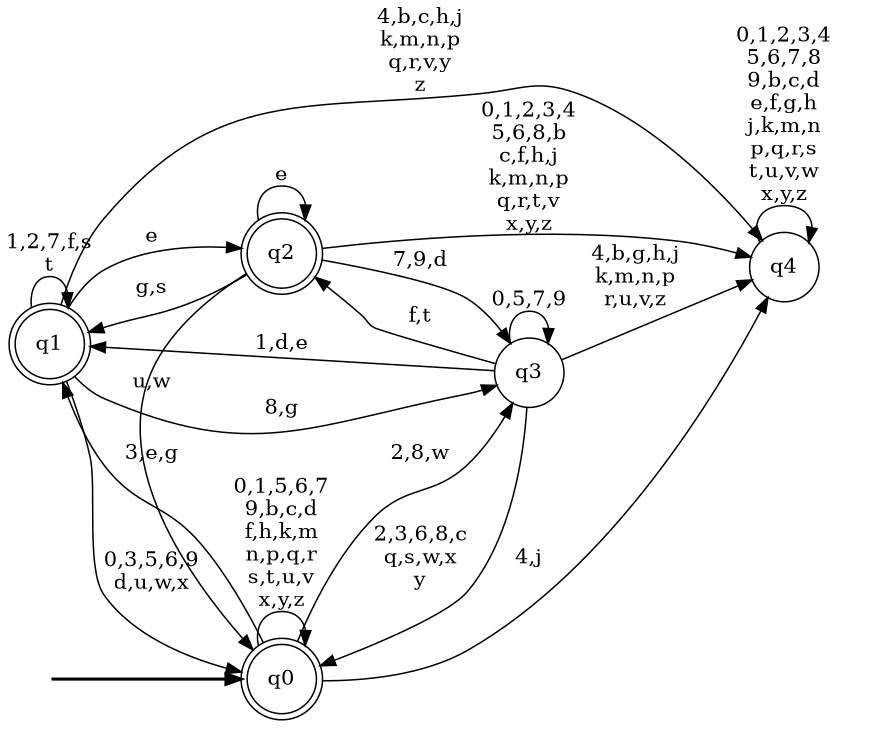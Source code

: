 digraph BlueStar {
__start0 [style = invis, shape = none, label = "", width = 0, height = 0];

rankdir=LR;
size="8,5";

s0 [style="rounded,filled", color="black", fillcolor="white" shape="doublecircle", label="q0"];
s1 [style="rounded,filled", color="black", fillcolor="white" shape="doublecircle", label="q1"];
s2 [style="rounded,filled", color="black", fillcolor="white" shape="doublecircle", label="q2"];
s3 [style="filled", color="black", fillcolor="white" shape="circle", label="q3"];
s4 [style="filled", color="black", fillcolor="white" shape="circle", label="q4"];
subgraph cluster_main { 
	graph [pad=".75", ranksep="0.15", nodesep="0.15"];
	 style=invis; 
	__start0 -> s0 [penwidth=2];
}
s0 -> s0 [label="0,1,5,6,7\n9,b,c,d\nf,h,k,m\nn,p,q,r\ns,t,u,v\nx,y,z"];
s0 -> s1 [label="3,e,g"];
s0 -> s3 [label="2,8,w"];
s0 -> s4 [label="4,j"];
s1 -> s0 [label="0,3,5,6,9\nd,u,w,x"];
s1 -> s1 [label="1,2,7,f,s\nt"];
s1 -> s2 [label="e"];
s1 -> s3 [label="8,g"];
s1 -> s4 [label="4,b,c,h,j\nk,m,n,p\nq,r,v,y\nz"];
s2 -> s0 [label="u,w"];
s2 -> s1 [label="g,s"];
s2 -> s2 [label="e"];
s2 -> s3 [label="7,9,d"];
s2 -> s4 [label="0,1,2,3,4\n5,6,8,b\nc,f,h,j\nk,m,n,p\nq,r,t,v\nx,y,z"];
s3 -> s0 [label="2,3,6,8,c\nq,s,w,x\ny"];
s3 -> s1 [label="1,d,e"];
s3 -> s2 [label="f,t"];
s3 -> s3 [label="0,5,7,9"];
s3 -> s4 [label="4,b,g,h,j\nk,m,n,p\nr,u,v,z"];
s4 -> s4 [label="0,1,2,3,4\n5,6,7,8\n9,b,c,d\ne,f,g,h\nj,k,m,n\np,q,r,s\nt,u,v,w\nx,y,z"];

}